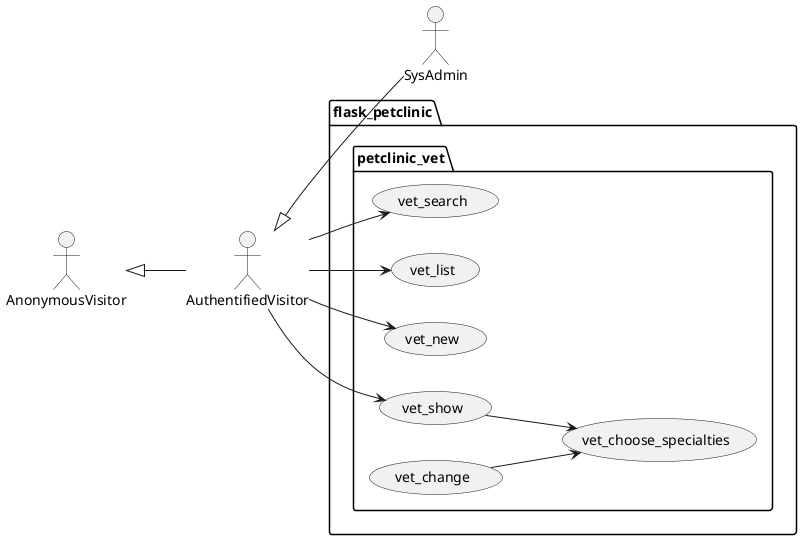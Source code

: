 @startuml
left to right direction

actor AnonymousVisitor as av
actor AuthentifiedVisitor as au
actor SysAdmin as sa

av <|-- au
au <|-- sa

package flask_petclinic {

    package petclinic_vet {

        usecase vet_search as uc3000
        usecase vet_list as uc3001
        usecase vet_new as uc3002
        usecase vet_show as uc3003
        usecase vet_change as uc3004
        usecase vet_choose_specialties as uc3005

        au --> uc3000
        au --> uc3001
        au --> uc3002
        au --> uc3003
        uc3003 --> uc3005
        uc3004 --> uc3005
    }

}
@enduml
